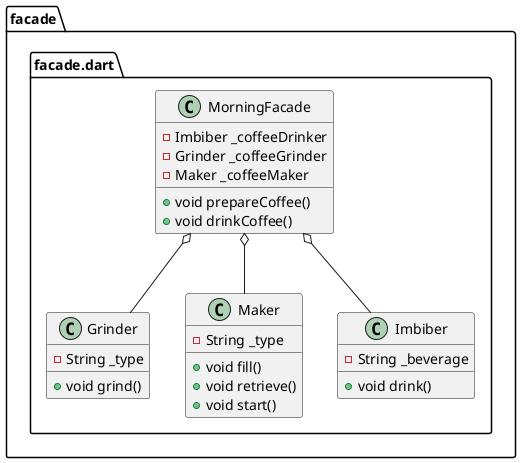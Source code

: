 @startuml
set namespaceSeparator ::

class "facade::facade.dart::Grinder" {
  -String _type
  +void grind()
}

class "facade::facade.dart::Maker" {
  -String _type
  +void fill()
  +void retrieve()
  +void start()
}

class "facade::facade.dart::Imbiber" {
  -String _beverage
  +void drink()
}

class "facade::facade.dart::MorningFacade" {
  -Imbiber _coffeeDrinker
  -Grinder _coffeeGrinder
  -Maker _coffeeMaker
  +void prepareCoffee()
  +void drinkCoffee()
}

"facade::facade.dart::MorningFacade" o-- "facade::facade.dart::Imbiber"
"facade::facade.dart::MorningFacade" o-- "facade::facade.dart::Grinder"
"facade::facade.dart::MorningFacade" o-- "facade::facade.dart::Maker"


@enduml